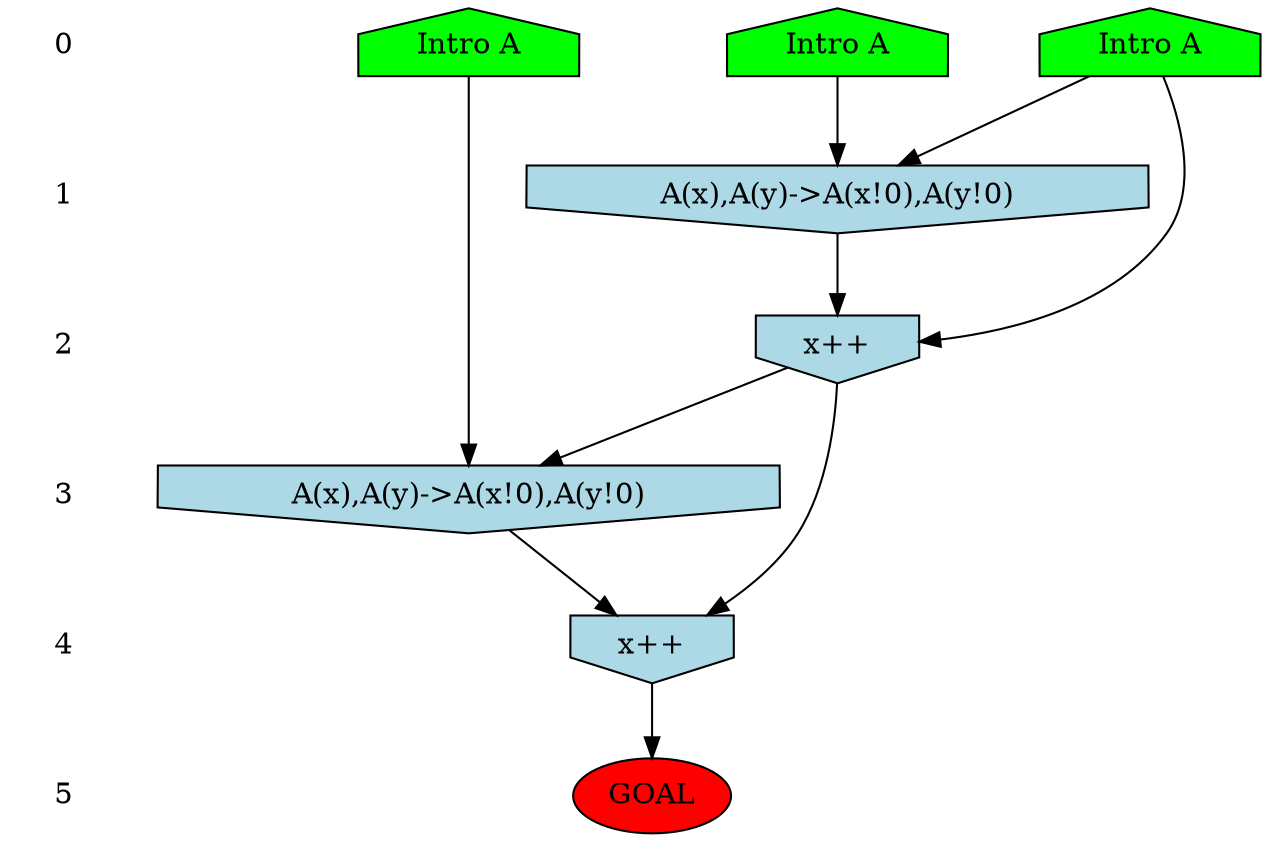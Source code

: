 /* Compression of 104 causal flows obtained in average at 2.205410E+00 t.u */
/* Compressed causal flows were: [93;137;164;193;196;208;216;230;247;248;303;314;342;347;351;358;380;383;387;388;412;429;451;452;456;459;506;507;520;521;527;528;543;546;553;560;562;575;587;590;592;596;598;606;619;620;627;628;638;642;644;657;671;673;675;676;687;689;701;706;730;736;771;776;777;797;799;803;814;819;821;825;832;834;835;836;838;839;844;847;859;868;875;882;894;899;917;918;922;924;925;949;950;955;958;968;975;984;989;990;991;1010;1017;1022] */
digraph G{
 ranksep=.5 ; 
{ rank = same ; "0" [shape=plaintext] ; node_1 [label ="Intro A", shape=house, style=filled, fillcolor=green] ;
node_2 [label ="Intro A", shape=house, style=filled, fillcolor=green] ;
node_3 [label ="Intro A", shape=house, style=filled, fillcolor=green] ;
}
{ rank = same ; "1" [shape=plaintext] ; node_4 [label="A(x),A(y)->A(x!0),A(y!0)", shape=invhouse, style=filled, fillcolor = lightblue] ;
}
{ rank = same ; "2" [shape=plaintext] ; node_5 [label="x++", shape=invhouse, style=filled, fillcolor = lightblue] ;
}
{ rank = same ; "3" [shape=plaintext] ; node_6 [label="A(x),A(y)->A(x!0),A(y!0)", shape=invhouse, style=filled, fillcolor = lightblue] ;
}
{ rank = same ; "4" [shape=plaintext] ; node_7 [label="x++", shape=invhouse, style=filled, fillcolor = lightblue] ;
}
{ rank = same ; "5" [shape=plaintext] ; node_8 [label ="GOAL", style=filled, fillcolor=red] ;
}
"0" -> "1" [style="invis"]; 
"1" -> "2" [style="invis"]; 
"2" -> "3" [style="invis"]; 
"3" -> "4" [style="invis"]; 
"4" -> "5" [style="invis"]; 
node_1 -> node_4
node_2 -> node_4
node_2 -> node_5
node_4 -> node_5
node_3 -> node_6
node_5 -> node_6
node_5 -> node_7
node_6 -> node_7
node_7 -> node_8
}
/*
 Dot generation time: 0.000000
*/